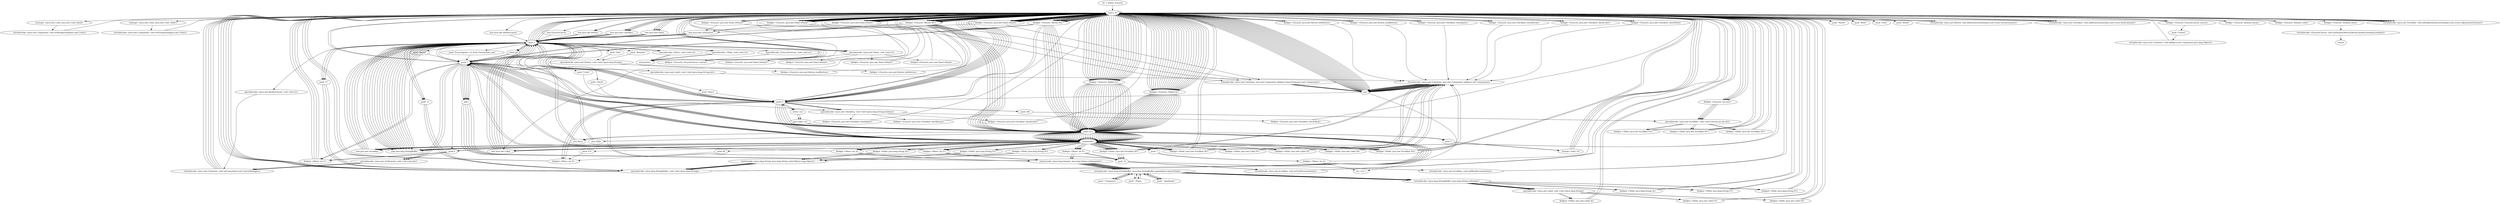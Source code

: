 digraph "" {
    "r0 := @this: Encyclo"
    "load.r r0"
    "r0 := @this: Encyclo"->"load.r r0";
    "staticget <java.awt.Color: java.awt.Color black>"
    "load.r r0"->"staticget <java.awt.Color: java.awt.Color black>";
    "virtualinvoke <java.awt.Component: void setBackground(java.awt.Color)>"
    "staticget <java.awt.Color: java.awt.Color black>"->"virtualinvoke <java.awt.Component: void setBackground(java.awt.Color)>";
    "virtualinvoke <java.awt.Component: void setBackground(java.awt.Color)>"->"load.r r0";
    "staticget <java.awt.Color: java.awt.Color white>"
    "load.r r0"->"staticget <java.awt.Color: java.awt.Color white>";
    "virtualinvoke <java.awt.Component: void setForeground(java.awt.Color)>"
    "staticget <java.awt.Color: java.awt.Color white>"->"virtualinvoke <java.awt.Component: void setForeground(java.awt.Color)>";
    "virtualinvoke <java.awt.Component: void setForeground(java.awt.Color)>"->"load.r r0";
    "new java.awt.BorderLayout"
    "load.r r0"->"new java.awt.BorderLayout";
    "dup1.r"
    "new java.awt.BorderLayout"->"dup1.r";
    "specialinvoke <java.awt.BorderLayout: void <init>()>"
    "dup1.r"->"specialinvoke <java.awt.BorderLayout: void <init>()>";
    "virtualinvoke <java.awt.Container: void setLayout(java.awt.LayoutManager)>"
    "specialinvoke <java.awt.BorderLayout: void <init>()>"->"virtualinvoke <java.awt.Container: void setLayout(java.awt.LayoutManager)>";
    "virtualinvoke <java.awt.Container: void setLayout(java.awt.LayoutManager)>"->"load.r r0";
    "new EncycloCanvas"
    "load.r r0"->"new EncycloCanvas";
    "new EncycloCanvas"->"dup1.r";
    "specialinvoke <EncycloCanvas: void <init>()>"
    "dup1.r"->"specialinvoke <EncycloCanvas: void <init>()>";
    "fieldput <Encyclo: EncycloCanvas canvas>"
    "specialinvoke <EncycloCanvas: void <init>()>"->"fieldput <Encyclo: EncycloCanvas canvas>";
    "fieldput <Encyclo: EncycloCanvas canvas>"->"load.r r0";
    "new java.awt.Panel"
    "load.r r0"->"new java.awt.Panel";
    "new java.awt.Panel"->"dup1.r";
    "specialinvoke <java.awt.Panel: void <init>()>"
    "dup1.r"->"specialinvoke <java.awt.Panel: void <init>()>";
    "fieldput <Encyclo: java.awt.Panel wPanel>"
    "specialinvoke <java.awt.Panel: void <init>()>"->"fieldput <Encyclo: java.awt.Panel wPanel>";
    "fieldput <Encyclo: java.awt.Panel wPanel>"->"load.r r0";
    "fieldget <Encyclo: java.awt.Panel wPanel>"
    "load.r r0"->"fieldget <Encyclo: java.awt.Panel wPanel>";
    "new java.awt.GridLayout"
    "fieldget <Encyclo: java.awt.Panel wPanel>"->"new java.awt.GridLayout";
    "new java.awt.GridLayout"->"dup1.r";
    "push 1"
    "dup1.r"->"push 1";
    "push 1"->"push 1";
    "specialinvoke <java.awt.GridLayout: void <init>(int,int)>"
    "push 1"->"specialinvoke <java.awt.GridLayout: void <init>(int,int)>";
    "specialinvoke <java.awt.GridLayout: void <init>(int,int)>"->"virtualinvoke <java.awt.Container: void setLayout(java.awt.LayoutManager)>";
    "virtualinvoke <java.awt.Container: void setLayout(java.awt.LayoutManager)>"->"load.r r0";
    "push \"North\""
    "load.r r0"->"push \"North\"";
    "push \"North\""->"load.r r0";
    "load.r r0"->"fieldget <Encyclo: java.awt.Panel wPanel>";
    "virtualinvoke <java.awt.Container: java.awt.Component add(java.lang.String,java.awt.Component)>"
    "fieldget <Encyclo: java.awt.Panel wPanel>"->"virtualinvoke <java.awt.Container: java.awt.Component add(java.lang.String,java.awt.Component)>";
    "pop"
    "virtualinvoke <java.awt.Container: java.awt.Component add(java.lang.String,java.awt.Component)>"->"pop";
    "pop"->"load.r r0";
    "load.r r0"->"fieldget <Encyclo: java.awt.Panel wPanel>";
    "new java.awt.Label"
    "fieldget <Encyclo: java.awt.Panel wPanel>"->"new java.awt.Label";
    "new java.awt.Label"->"dup1.r";
    "push \"Encyclogram 1.0, from EncycloZine.com\""
    "dup1.r"->"push \"Encyclogram 1.0, from EncycloZine.com\"";
    "push \"Encyclogram 1.0, from EncycloZine.com\""->"push 1";
    "specialinvoke <java.awt.Label: void <init>(java.lang.String,int)>"
    "push 1"->"specialinvoke <java.awt.Label: void <init>(java.lang.String,int)>";
    "virtualinvoke <java.awt.Container: java.awt.Component add(java.awt.Component)>"
    "specialinvoke <java.awt.Label: void <init>(java.lang.String,int)>"->"virtualinvoke <java.awt.Container: java.awt.Component add(java.awt.Component)>";
    "virtualinvoke <java.awt.Container: java.awt.Component add(java.awt.Component)>"->"pop";
    "pop"->"load.r r0";
    "load.r r0"->"new java.awt.Panel";
    "new java.awt.Panel"->"dup1.r";
    "dup1.r"->"specialinvoke <java.awt.Panel: void <init>()>";
    "fieldput <Encyclo: java.awt.Panel xPanel>"
    "specialinvoke <java.awt.Panel: void <init>()>"->"fieldput <Encyclo: java.awt.Panel xPanel>";
    "fieldput <Encyclo: java.awt.Panel xPanel>"->"load.r r0";
    "fieldget <Encyclo: java.awt.Panel xPanel>"
    "load.r r0"->"fieldget <Encyclo: java.awt.Panel xPanel>";
    "fieldget <Encyclo: java.awt.Panel xPanel>"->"new java.awt.GridLayout";
    "new java.awt.GridLayout"->"dup1.r";
    "push 12"
    "dup1.r"->"push 12";
    "push 12"->"push 1";
    "push 1"->"specialinvoke <java.awt.GridLayout: void <init>(int,int)>";
    "specialinvoke <java.awt.GridLayout: void <init>(int,int)>"->"virtualinvoke <java.awt.Container: void setLayout(java.awt.LayoutManager)>";
    "virtualinvoke <java.awt.Container: void setLayout(java.awt.LayoutManager)>"->"load.r r0";
    "push \"West\""
    "load.r r0"->"push \"West\"";
    "push \"West\""->"load.r r0";
    "load.r r0"->"fieldget <Encyclo: java.awt.Panel xPanel>";
    "fieldget <Encyclo: java.awt.Panel xPanel>"->"virtualinvoke <java.awt.Container: java.awt.Component add(java.lang.String,java.awt.Component)>";
    "virtualinvoke <java.awt.Container: java.awt.Component add(java.lang.String,java.awt.Component)>"->"pop";
    "pop"->"load.r r0";
    "load.r r0"->"new java.awt.Panel";
    "new java.awt.Panel"->"dup1.r";
    "dup1.r"->"specialinvoke <java.awt.Panel: void <init>()>";
    "fieldput <Encyclo: java.awt.Panel yPanel>"
    "specialinvoke <java.awt.Panel: void <init>()>"->"fieldput <Encyclo: java.awt.Panel yPanel>";
    "fieldput <Encyclo: java.awt.Panel yPanel>"->"load.r r0";
    "fieldget <Encyclo: java.awt.Panel yPanel>"
    "load.r r0"->"fieldget <Encyclo: java.awt.Panel yPanel>";
    "fieldget <Encyclo: java.awt.Panel yPanel>"->"new java.awt.GridLayout";
    "new java.awt.GridLayout"->"dup1.r";
    "dup1.r"->"push 12";
    "push 12"->"push 1";
    "push 1"->"specialinvoke <java.awt.GridLayout: void <init>(int,int)>";
    "specialinvoke <java.awt.GridLayout: void <init>(int,int)>"->"virtualinvoke <java.awt.Container: void setLayout(java.awt.LayoutManager)>";
    "virtualinvoke <java.awt.Container: void setLayout(java.awt.LayoutManager)>"->"load.r r0";
    "push \"East\""
    "load.r r0"->"push \"East\"";
    "push \"East\""->"load.r r0";
    "load.r r0"->"fieldget <Encyclo: java.awt.Panel yPanel>";
    "fieldget <Encyclo: java.awt.Panel yPanel>"->"virtualinvoke <java.awt.Container: java.awt.Component add(java.lang.String,java.awt.Component)>";
    "virtualinvoke <java.awt.Container: java.awt.Component add(java.lang.String,java.awt.Component)>"->"pop";
    "pop"->"load.r r0";
    "load.r r0"->"new java.awt.Panel";
    "new java.awt.Panel"->"dup1.r";
    "dup1.r"->"specialinvoke <java.awt.Panel: void <init>()>";
    "fieldput <Encyclo: java.awt.Panel zPanel>"
    "specialinvoke <java.awt.Panel: void <init>()>"->"fieldput <Encyclo: java.awt.Panel zPanel>";
    "fieldput <Encyclo: java.awt.Panel zPanel>"->"load.r r0";
    "fieldget <Encyclo: java.awt.Panel zPanel>"
    "load.r r0"->"fieldget <Encyclo: java.awt.Panel zPanel>";
    "fieldget <Encyclo: java.awt.Panel zPanel>"->"new java.awt.GridLayout";
    "new java.awt.GridLayout"->"dup1.r";
    "dup1.r"->"push 1";
    "push 6"
    "push 1"->"push 6";
    "push 6"->"specialinvoke <java.awt.GridLayout: void <init>(int,int)>";
    "specialinvoke <java.awt.GridLayout: void <init>(int,int)>"->"virtualinvoke <java.awt.Container: void setLayout(java.awt.LayoutManager)>";
    "virtualinvoke <java.awt.Container: void setLayout(java.awt.LayoutManager)>"->"load.r r0";
    "push \"South\""
    "load.r r0"->"push \"South\"";
    "push \"South\""->"load.r r0";
    "load.r r0"->"fieldget <Encyclo: java.awt.Panel zPanel>";
    "fieldget <Encyclo: java.awt.Panel zPanel>"->"virtualinvoke <java.awt.Container: java.awt.Component add(java.lang.String,java.awt.Component)>";
    "virtualinvoke <java.awt.Container: java.awt.Component add(java.lang.String,java.awt.Component)>"->"pop";
    "push 0"
    "pop"->"push 0";
    "store.i i22"
    "push 0"->"store.i i22";
    "goto load.i i22"
    "store.i i22"->"goto load.i i22";
    "load.i i22"
    "goto load.i i22"->"load.i i22";
    "push 2"
    "load.i i22"->"push 2";
    "ifcmplt.i load.r r0"
    "push 2"->"ifcmplt.i load.r r0";
    "ifcmplt.i load.r r0"->"load.r r0";
    "fieldget <Encyclo: Wave[] Wx>"
    "load.r r0"->"fieldget <Encyclo: Wave[] Wx>";
    "fieldget <Encyclo: Wave[] Wx>"->"push 0";
    "arrayread.r"
    "push 0"->"arrayread.r";
    "arrayread.r"->"push 1";
    "fieldput <Wave: int F>"
    "push 1"->"fieldput <Wave: int F>";
    "fieldput <Wave: int F>"->"load.r r0";
    "load.r r0"->"fieldget <Encyclo: Wave[] Wx>";
    "fieldget <Encyclo: Wave[] Wx>"->"push 0";
    "push 0"->"arrayread.r";
    "push 90"
    "arrayread.r"->"push 90";
    "fieldput <Wave: int P>"
    "push 90"->"fieldput <Wave: int P>";
    "fieldput <Wave: int P>"->"load.r r0";
    "load.r r0"->"fieldget <Encyclo: Wave[] Wx>";
    "fieldget <Encyclo: Wave[] Wx>"->"push 1";
    "push 1"->"arrayread.r";
    "arrayread.r"->"push 6";
    "push 6"->"fieldput <Wave: int F>";
    "fieldput <Wave: int F>"->"load.r r0";
    "load.r r0"->"fieldget <Encyclo: Wave[] Wx>";
    "fieldget <Encyclo: Wave[] Wx>"->"push 1";
    "push 1"->"arrayread.r";
    "push 270"
    "arrayread.r"->"push 270";
    "push 270"->"fieldput <Wave: int P>";
    "fieldput <Wave: int P>"->"load.r r0";
    "fieldget <Encyclo: Wave[] Wy>"
    "load.r r0"->"fieldget <Encyclo: Wave[] Wy>";
    "fieldget <Encyclo: Wave[] Wy>"->"push 0";
    "push 0"->"arrayread.r";
    "arrayread.r"->"push 1";
    "push 1"->"fieldput <Wave: int F>";
    "fieldput <Wave: int F>"->"load.r r0";
    "load.r r0"->"fieldget <Encyclo: Wave[] Wy>";
    "fieldget <Encyclo: Wave[] Wy>"->"push 0";
    "push 0"->"arrayread.r";
    "arrayread.r"->"push 0";
    "push 0"->"fieldput <Wave: int P>";
    "fieldput <Wave: int P>"->"load.r r0";
    "load.r r0"->"fieldget <Encyclo: Wave[] Wy>";
    "fieldget <Encyclo: Wave[] Wy>"->"push 1";
    "push 1"->"arrayread.r";
    "arrayread.r"->"push 6";
    "push 6"->"fieldput <Wave: int F>";
    "fieldput <Wave: int F>"->"load.r r0";
    "load.r r0"->"fieldget <Encyclo: Wave[] Wy>";
    "fieldget <Encyclo: Wave[] Wy>"->"push 1";
    "push 1"->"arrayread.r";
    "arrayread.r"->"push 0";
    "push 0"->"fieldput <Wave: int P>";
    "fieldput <Wave: int P>"->"push 0";
    "push 0"->"store.i i22";
    "store.i i22"->"goto load.i i22";
    "goto load.i i22"->"load.i i22";
    "load.i i22"->"push 2";
    "push 2"->"ifcmplt.i load.r r0";
    "ifcmplt.i load.r r0"->"load.r r0";
    "new java.awt.Button"
    "load.r r0"->"new java.awt.Button";
    "new java.awt.Button"->"dup1.r";
    "push \"Random\""
    "dup1.r"->"push \"Random\"";
    "specialinvoke <java.awt.Button: void <init>(java.lang.String)>"
    "push \"Random\""->"specialinvoke <java.awt.Button: void <init>(java.lang.String)>";
    "fieldput <Encyclo: java.awt.Button randButton>"
    "specialinvoke <java.awt.Button: void <init>(java.lang.String)>"->"fieldput <Encyclo: java.awt.Button randButton>";
    "fieldput <Encyclo: java.awt.Button randButton>"->"load.r r0";
    "fieldget <Encyclo: java.awt.Button randButton>"
    "load.r r0"->"fieldget <Encyclo: java.awt.Button randButton>";
    "fieldget <Encyclo: java.awt.Button randButton>"->"load.r r0";
    "virtualinvoke <java.awt.Button: void addActionListener(java.awt.event.ActionListener)>"
    "load.r r0"->"virtualinvoke <java.awt.Button: void addActionListener(java.awt.event.ActionListener)>";
    "virtualinvoke <java.awt.Button: void addActionListener(java.awt.event.ActionListener)>"->"load.r r0";
    "load.r r0"->"fieldget <Encyclo: java.awt.Panel zPanel>";
    "fieldget <Encyclo: java.awt.Panel zPanel>"->"load.r r0";
    "load.r r0"->"fieldget <Encyclo: java.awt.Button randButton>";
    "fieldget <Encyclo: java.awt.Button randButton>"->"virtualinvoke <java.awt.Container: java.awt.Component add(java.awt.Component)>";
    "virtualinvoke <java.awt.Container: java.awt.Component add(java.awt.Component)>"->"pop";
    "pop"->"load.r r0";
    "new java.awt.Checkbox"
    "load.r r0"->"new java.awt.Checkbox";
    "new java.awt.Checkbox"->"dup1.r";
    "push \"Spiro\""
    "dup1.r"->"push \"Spiro\"";
    "push \"Spiro\""->"push 0";
    "specialinvoke <java.awt.Checkbox: void <init>(java.lang.String,boolean)>"
    "push 0"->"specialinvoke <java.awt.Checkbox: void <init>(java.lang.String,boolean)>";
    "fieldput <Encyclo: java.awt.Checkbox checkSpiro>"
    "specialinvoke <java.awt.Checkbox: void <init>(java.lang.String,boolean)>"->"fieldput <Encyclo: java.awt.Checkbox checkSpiro>";
    "fieldput <Encyclo: java.awt.Checkbox checkSpiro>"->"load.r r0";
    "fieldget <Encyclo: java.awt.Checkbox checkSpiro>"
    "load.r r0"->"fieldget <Encyclo: java.awt.Checkbox checkSpiro>";
    "fieldget <Encyclo: java.awt.Checkbox checkSpiro>"->"load.r r0";
    "virtualinvoke <java.awt.Checkbox: void addItemListener(java.awt.event.ItemListener)>"
    "load.r r0"->"virtualinvoke <java.awt.Checkbox: void addItemListener(java.awt.event.ItemListener)>";
    "virtualinvoke <java.awt.Checkbox: void addItemListener(java.awt.event.ItemListener)>"->"load.r r0";
    "load.r r0"->"fieldget <Encyclo: java.awt.Panel zPanel>";
    "fieldget <Encyclo: java.awt.Panel zPanel>"->"load.r r0";
    "load.r r0"->"fieldget <Encyclo: java.awt.Checkbox checkSpiro>";
    "fieldget <Encyclo: java.awt.Checkbox checkSpiro>"->"virtualinvoke <java.awt.Container: java.awt.Component add(java.awt.Component)>";
    "virtualinvoke <java.awt.Container: java.awt.Component add(java.awt.Component)>"->"pop";
    "pop"->"load.r r0";
    "load.r r0"->"new java.awt.Checkbox";
    "new java.awt.Checkbox"->"dup1.r";
    "push \"Decay\""
    "dup1.r"->"push \"Decay\"";
    "push \"Decay\""->"push 1";
    "push 1"->"specialinvoke <java.awt.Checkbox: void <init>(java.lang.String,boolean)>";
    "fieldput <Encyclo: java.awt.Checkbox checkDecay>"
    "specialinvoke <java.awt.Checkbox: void <init>(java.lang.String,boolean)>"->"fieldput <Encyclo: java.awt.Checkbox checkDecay>";
    "fieldput <Encyclo: java.awt.Checkbox checkDecay>"->"load.r r0";
    "fieldget <Encyclo: java.awt.Checkbox checkDecay>"
    "load.r r0"->"fieldget <Encyclo: java.awt.Checkbox checkDecay>";
    "fieldget <Encyclo: java.awt.Checkbox checkDecay>"->"load.r r0";
    "load.r r0"->"virtualinvoke <java.awt.Checkbox: void addItemListener(java.awt.event.ItemListener)>";
    "virtualinvoke <java.awt.Checkbox: void addItemListener(java.awt.event.ItemListener)>"->"load.r r0";
    "load.r r0"->"fieldget <Encyclo: java.awt.Panel zPanel>";
    "fieldget <Encyclo: java.awt.Panel zPanel>"->"load.r r0";
    "load.r r0"->"fieldget <Encyclo: java.awt.Checkbox checkDecay>";
    "fieldget <Encyclo: java.awt.Checkbox checkDecay>"->"virtualinvoke <java.awt.Container: java.awt.Component add(java.awt.Component)>";
    "virtualinvoke <java.awt.Container: java.awt.Component add(java.awt.Component)>"->"pop";
    "pop"->"load.r r0";
    "load.r r0"->"new java.awt.Checkbox";
    "new java.awt.Checkbox"->"dup1.r";
    "push \"Color\""
    "dup1.r"->"push \"Color\"";
    "push \"Color\""->"push 0";
    "push 0"->"specialinvoke <java.awt.Checkbox: void <init>(java.lang.String,boolean)>";
    "fieldput <Encyclo: java.awt.Checkbox checkColor>"
    "specialinvoke <java.awt.Checkbox: void <init>(java.lang.String,boolean)>"->"fieldput <Encyclo: java.awt.Checkbox checkColor>";
    "fieldput <Encyclo: java.awt.Checkbox checkColor>"->"load.r r0";
    "fieldget <Encyclo: java.awt.Checkbox checkColor>"
    "load.r r0"->"fieldget <Encyclo: java.awt.Checkbox checkColor>";
    "fieldget <Encyclo: java.awt.Checkbox checkColor>"->"load.r r0";
    "load.r r0"->"virtualinvoke <java.awt.Checkbox: void addItemListener(java.awt.event.ItemListener)>";
    "virtualinvoke <java.awt.Checkbox: void addItemListener(java.awt.event.ItemListener)>"->"load.r r0";
    "load.r r0"->"fieldget <Encyclo: java.awt.Panel zPanel>";
    "fieldget <Encyclo: java.awt.Panel zPanel>"->"load.r r0";
    "load.r r0"->"fieldget <Encyclo: java.awt.Checkbox checkColor>";
    "fieldget <Encyclo: java.awt.Checkbox checkColor>"->"virtualinvoke <java.awt.Container: java.awt.Component add(java.awt.Component)>";
    "virtualinvoke <java.awt.Container: java.awt.Component add(java.awt.Component)>"->"pop";
    "pop"->"load.r r0";
    "load.r r0"->"new java.awt.Checkbox";
    "new java.awt.Checkbox"->"dup1.r";
    "push \"Thick\""
    "dup1.r"->"push \"Thick\"";
    "push \"Thick\""->"push 0";
    "push 0"->"specialinvoke <java.awt.Checkbox: void <init>(java.lang.String,boolean)>";
    "fieldput <Encyclo: java.awt.Checkbox checkThick>"
    "specialinvoke <java.awt.Checkbox: void <init>(java.lang.String,boolean)>"->"fieldput <Encyclo: java.awt.Checkbox checkThick>";
    "fieldput <Encyclo: java.awt.Checkbox checkThick>"->"load.r r0";
    "fieldget <Encyclo: java.awt.Checkbox checkThick>"
    "load.r r0"->"fieldget <Encyclo: java.awt.Checkbox checkThick>";
    "fieldget <Encyclo: java.awt.Checkbox checkThick>"->"load.r r0";
    "load.r r0"->"virtualinvoke <java.awt.Checkbox: void addItemListener(java.awt.event.ItemListener)>";
    "virtualinvoke <java.awt.Checkbox: void addItemListener(java.awt.event.ItemListener)>"->"load.r r0";
    "load.r r0"->"fieldget <Encyclo: java.awt.Panel zPanel>";
    "fieldget <Encyclo: java.awt.Panel zPanel>"->"load.r r0";
    "load.r r0"->"fieldget <Encyclo: java.awt.Checkbox checkThick>";
    "fieldget <Encyclo: java.awt.Checkbox checkThick>"->"virtualinvoke <java.awt.Container: java.awt.Component add(java.awt.Component)>";
    "virtualinvoke <java.awt.Container: java.awt.Component add(java.awt.Component)>"->"pop";
    "pop"->"load.r r0";
    "load.r r0"->"new java.awt.Button";
    "new java.awt.Button"->"dup1.r";
    "push \"Info\""
    "dup1.r"->"push \"Info\"";
    "push \"Info\""->"specialinvoke <java.awt.Button: void <init>(java.lang.String)>";
    "fieldput <Encyclo: java.awt.Button infoButton>"
    "specialinvoke <java.awt.Button: void <init>(java.lang.String)>"->"fieldput <Encyclo: java.awt.Button infoButton>";
    "fieldput <Encyclo: java.awt.Button infoButton>"->"load.r r0";
    "fieldget <Encyclo: java.awt.Button infoButton>"
    "load.r r0"->"fieldget <Encyclo: java.awt.Button infoButton>";
    "fieldget <Encyclo: java.awt.Button infoButton>"->"load.r r0";
    "load.r r0"->"virtualinvoke <java.awt.Button: void addActionListener(java.awt.event.ActionListener)>";
    "virtualinvoke <java.awt.Button: void addActionListener(java.awt.event.ActionListener)>"->"load.r r0";
    "load.r r0"->"fieldget <Encyclo: java.awt.Panel zPanel>";
    "fieldget <Encyclo: java.awt.Panel zPanel>"->"load.r r0";
    "load.r r0"->"fieldget <Encyclo: java.awt.Button infoButton>";
    "fieldget <Encyclo: java.awt.Button infoButton>"->"virtualinvoke <java.awt.Container: java.awt.Component add(java.awt.Component)>";
    "virtualinvoke <java.awt.Container: java.awt.Component add(java.awt.Component)>"->"pop";
    "pop"->"load.r r0";
    "load.r r0"->"load.r r0";
    "fieldget <Encyclo: EncycloCanvas canvas>"
    "load.r r0"->"fieldget <Encyclo: EncycloCanvas canvas>";
    "push \"Center\""
    "fieldget <Encyclo: EncycloCanvas canvas>"->"push \"Center\"";
    "virtualinvoke <java.awt.Container: void add(java.awt.Component,java.lang.Object)>"
    "push \"Center\""->"virtualinvoke <java.awt.Container: void add(java.awt.Component,java.lang.Object)>";
    "virtualinvoke <java.awt.Container: void add(java.awt.Component,java.lang.Object)>"->"load.r r0";
    "load.r r0"->"fieldget <Encyclo: EncycloCanvas canvas>";
    "fieldget <Encyclo: EncycloCanvas canvas>"->"load.r r0";
    "load.r r0"->"fieldget <Encyclo: Wave[] Wx>";
    "fieldget <Encyclo: Wave[] Wx>"->"load.r r0";
    "load.r r0"->"fieldget <Encyclo: Wave[] Wy>";
    "fieldget <Encyclo: Wave[] Wy>"->"load.r r0";
    "fieldget <Encyclo: boolean decay>"
    "load.r r0"->"fieldget <Encyclo: boolean decay>";
    "fieldget <Encyclo: boolean decay>"->"load.r r0";
    "fieldget <Encyclo: boolean color>"
    "load.r r0"->"fieldget <Encyclo: boolean color>";
    "fieldget <Encyclo: boolean color>"->"load.r r0";
    "fieldget <Encyclo: boolean thick>"
    "load.r r0"->"fieldget <Encyclo: boolean thick>";
    "virtualinvoke <EncycloCanvas: void setParams(Wave[],Wave[],boolean,boolean,boolean)>"
    "fieldget <Encyclo: boolean thick>"->"virtualinvoke <EncycloCanvas: void setParams(Wave[],Wave[],boolean,boolean,boolean)>";
    "return"
    "virtualinvoke <EncycloCanvas: void setParams(Wave[],Wave[],boolean,boolean,boolean)>"->"return";
    "ifcmplt.i load.r r0"->"load.r r0";
    "fieldget <Encyclo: Slide[] Sx>"
    "load.r r0"->"fieldget <Encyclo: Slide[] Sx>";
    "fieldget <Encyclo: Slide[] Sx>"->"load.i i22";
    "load.i i22"->"arrayread.r";
    "new java.lang.StringBuffer"
    "arrayread.r"->"new java.lang.StringBuffer";
    "new java.lang.StringBuffer"->"dup1.r";
    "push \"x\""
    "dup1.r"->"push \"x\"";
    "specialinvoke <java.lang.StringBuffer: void <init>(java.lang.String)>"
    "push \"x\""->"specialinvoke <java.lang.StringBuffer: void <init>(java.lang.String)>";
    "specialinvoke <java.lang.StringBuffer: void <init>(java.lang.String)>"->"load.i i22";
    "load.i i22"->"push 1";
    "add.i"
    "push 1"->"add.i";
    "staticinvoke <java.lang.Integer: java.lang.String toString(int)>"
    "add.i"->"staticinvoke <java.lang.Integer: java.lang.String toString(int)>";
    "virtualinvoke <java.lang.StringBuffer: java.lang.StringBuffer append(java.lang.String)>"
    "staticinvoke <java.lang.Integer: java.lang.String toString(int)>"->"virtualinvoke <java.lang.StringBuffer: java.lang.StringBuffer append(java.lang.String)>";
    "push \" Amplitude: \""
    "virtualinvoke <java.lang.StringBuffer: java.lang.StringBuffer append(java.lang.String)>"->"push \" Amplitude: \"";
    "push \" Amplitude: \""->"virtualinvoke <java.lang.StringBuffer: java.lang.StringBuffer append(java.lang.String)>";
    "virtualinvoke <java.lang.StringBuffer: java.lang.String toString()>"
    "virtualinvoke <java.lang.StringBuffer: java.lang.StringBuffer append(java.lang.String)>"->"virtualinvoke <java.lang.StringBuffer: java.lang.String toString()>";
    "fieldput <Slide: java.lang.String At>"
    "virtualinvoke <java.lang.StringBuffer: java.lang.String toString()>"->"fieldput <Slide: java.lang.String At>";
    "fieldput <Slide: java.lang.String At>"->"load.r r0";
    "load.r r0"->"fieldget <Encyclo: Slide[] Sx>";
    "fieldget <Encyclo: Slide[] Sx>"->"load.i i22";
    "load.i i22"->"arrayread.r";
    "arrayread.r"->"new java.lang.StringBuffer";
    "new java.lang.StringBuffer"->"dup1.r";
    "dup1.r"->"push \"x\"";
    "push \"x\""->"specialinvoke <java.lang.StringBuffer: void <init>(java.lang.String)>";
    "specialinvoke <java.lang.StringBuffer: void <init>(java.lang.String)>"->"load.i i22";
    "load.i i22"->"push 1";
    "push 1"->"add.i";
    "add.i"->"staticinvoke <java.lang.Integer: java.lang.String toString(int)>";
    "staticinvoke <java.lang.Integer: java.lang.String toString(int)>"->"virtualinvoke <java.lang.StringBuffer: java.lang.StringBuffer append(java.lang.String)>";
    "push \" Frequency: \""
    "virtualinvoke <java.lang.StringBuffer: java.lang.StringBuffer append(java.lang.String)>"->"push \" Frequency: \"";
    "push \" Frequency: \""->"virtualinvoke <java.lang.StringBuffer: java.lang.StringBuffer append(java.lang.String)>";
    "virtualinvoke <java.lang.StringBuffer: java.lang.StringBuffer append(java.lang.String)>"->"virtualinvoke <java.lang.StringBuffer: java.lang.String toString()>";
    "fieldput <Slide: java.lang.String Ft>"
    "virtualinvoke <java.lang.StringBuffer: java.lang.String toString()>"->"fieldput <Slide: java.lang.String Ft>";
    "fieldput <Slide: java.lang.String Ft>"->"load.r r0";
    "load.r r0"->"fieldget <Encyclo: Slide[] Sx>";
    "fieldget <Encyclo: Slide[] Sx>"->"load.i i22";
    "load.i i22"->"arrayread.r";
    "arrayread.r"->"new java.lang.StringBuffer";
    "new java.lang.StringBuffer"->"dup1.r";
    "dup1.r"->"push \"x\"";
    "push \"x\""->"specialinvoke <java.lang.StringBuffer: void <init>(java.lang.String)>";
    "specialinvoke <java.lang.StringBuffer: void <init>(java.lang.String)>"->"load.i i22";
    "load.i i22"->"push 1";
    "push 1"->"add.i";
    "add.i"->"staticinvoke <java.lang.Integer: java.lang.String toString(int)>";
    "staticinvoke <java.lang.Integer: java.lang.String toString(int)>"->"virtualinvoke <java.lang.StringBuffer: java.lang.StringBuffer append(java.lang.String)>";
    "push \" Phase    : \""
    "virtualinvoke <java.lang.StringBuffer: java.lang.StringBuffer append(java.lang.String)>"->"push \" Phase    : \"";
    "push \" Phase    : \""->"virtualinvoke <java.lang.StringBuffer: java.lang.StringBuffer append(java.lang.String)>";
    "virtualinvoke <java.lang.StringBuffer: java.lang.StringBuffer append(java.lang.String)>"->"virtualinvoke <java.lang.StringBuffer: java.lang.String toString()>";
    "fieldput <Slide: java.lang.String Pt>"
    "virtualinvoke <java.lang.StringBuffer: java.lang.String toString()>"->"fieldput <Slide: java.lang.String Pt>";
    "fieldput <Slide: java.lang.String Pt>"->"load.r r0";
    "fieldget <Encyclo: Slide[] Sy>"
    "load.r r0"->"fieldget <Encyclo: Slide[] Sy>";
    "fieldget <Encyclo: Slide[] Sy>"->"load.i i22";
    "load.i i22"->"arrayread.r";
    "arrayread.r"->"new java.lang.StringBuffer";
    "new java.lang.StringBuffer"->"dup1.r";
    "push \"y\""
    "dup1.r"->"push \"y\"";
    "push \"y\""->"specialinvoke <java.lang.StringBuffer: void <init>(java.lang.String)>";
    "specialinvoke <java.lang.StringBuffer: void <init>(java.lang.String)>"->"load.i i22";
    "load.i i22"->"push 1";
    "push 1"->"add.i";
    "add.i"->"staticinvoke <java.lang.Integer: java.lang.String toString(int)>";
    "staticinvoke <java.lang.Integer: java.lang.String toString(int)>"->"virtualinvoke <java.lang.StringBuffer: java.lang.StringBuffer append(java.lang.String)>";
    "virtualinvoke <java.lang.StringBuffer: java.lang.StringBuffer append(java.lang.String)>"->"push \" Amplitude: \"";
    "push \" Amplitude: \""->"virtualinvoke <java.lang.StringBuffer: java.lang.StringBuffer append(java.lang.String)>";
    "virtualinvoke <java.lang.StringBuffer: java.lang.StringBuffer append(java.lang.String)>"->"virtualinvoke <java.lang.StringBuffer: java.lang.String toString()>";
    "virtualinvoke <java.lang.StringBuffer: java.lang.String toString()>"->"fieldput <Slide: java.lang.String At>";
    "fieldput <Slide: java.lang.String At>"->"load.r r0";
    "load.r r0"->"fieldget <Encyclo: Slide[] Sy>";
    "fieldget <Encyclo: Slide[] Sy>"->"load.i i22";
    "load.i i22"->"arrayread.r";
    "arrayread.r"->"new java.lang.StringBuffer";
    "new java.lang.StringBuffer"->"dup1.r";
    "dup1.r"->"push \"y\"";
    "push \"y\""->"specialinvoke <java.lang.StringBuffer: void <init>(java.lang.String)>";
    "specialinvoke <java.lang.StringBuffer: void <init>(java.lang.String)>"->"load.i i22";
    "load.i i22"->"push 1";
    "push 1"->"add.i";
    "add.i"->"staticinvoke <java.lang.Integer: java.lang.String toString(int)>";
    "staticinvoke <java.lang.Integer: java.lang.String toString(int)>"->"virtualinvoke <java.lang.StringBuffer: java.lang.StringBuffer append(java.lang.String)>";
    "virtualinvoke <java.lang.StringBuffer: java.lang.StringBuffer append(java.lang.String)>"->"push \" Frequency: \"";
    "push \" Frequency: \""->"virtualinvoke <java.lang.StringBuffer: java.lang.StringBuffer append(java.lang.String)>";
    "virtualinvoke <java.lang.StringBuffer: java.lang.StringBuffer append(java.lang.String)>"->"virtualinvoke <java.lang.StringBuffer: java.lang.String toString()>";
    "virtualinvoke <java.lang.StringBuffer: java.lang.String toString()>"->"fieldput <Slide: java.lang.String Ft>";
    "fieldput <Slide: java.lang.String Ft>"->"load.r r0";
    "load.r r0"->"fieldget <Encyclo: Slide[] Sy>";
    "fieldget <Encyclo: Slide[] Sy>"->"load.i i22";
    "load.i i22"->"arrayread.r";
    "arrayread.r"->"new java.lang.StringBuffer";
    "new java.lang.StringBuffer"->"dup1.r";
    "dup1.r"->"push \"y\"";
    "push \"y\""->"specialinvoke <java.lang.StringBuffer: void <init>(java.lang.String)>";
    "specialinvoke <java.lang.StringBuffer: void <init>(java.lang.String)>"->"load.i i22";
    "load.i i22"->"push 1";
    "push 1"->"add.i";
    "add.i"->"staticinvoke <java.lang.Integer: java.lang.String toString(int)>";
    "staticinvoke <java.lang.Integer: java.lang.String toString(int)>"->"virtualinvoke <java.lang.StringBuffer: java.lang.StringBuffer append(java.lang.String)>";
    "virtualinvoke <java.lang.StringBuffer: java.lang.StringBuffer append(java.lang.String)>"->"push \" Phase    : \"";
    "push \" Phase    : \""->"virtualinvoke <java.lang.StringBuffer: java.lang.StringBuffer append(java.lang.String)>";
    "virtualinvoke <java.lang.StringBuffer: java.lang.StringBuffer append(java.lang.String)>"->"virtualinvoke <java.lang.StringBuffer: java.lang.String toString()>";
    "virtualinvoke <java.lang.StringBuffer: java.lang.String toString()>"->"fieldput <Slide: java.lang.String Pt>";
    "fieldput <Slide: java.lang.String Pt>"->"load.r r0";
    "load.r r0"->"fieldget <Encyclo: Slide[] Sx>";
    "fieldget <Encyclo: Slide[] Sx>"->"load.i i22";
    "load.i i22"->"arrayread.r";
    "arrayread.r"->"new java.awt.Label";
    "new java.awt.Label"->"dup1.r";
    "dup1.r"->"new java.lang.StringBuffer";
    "new java.lang.StringBuffer"->"dup1.r";
    "dup1.r"->"load.r r0";
    "load.r r0"->"fieldget <Encyclo: Slide[] Sx>";
    "fieldget <Encyclo: Slide[] Sx>"->"load.i i22";
    "load.i i22"->"arrayread.r";
    "fieldget <Slide: java.lang.String At>"
    "arrayread.r"->"fieldget <Slide: java.lang.String At>";
    "staticinvoke <java.lang.String: java.lang.String valueOf(java.lang.Object)>"
    "fieldget <Slide: java.lang.String At>"->"staticinvoke <java.lang.String: java.lang.String valueOf(java.lang.Object)>";
    "staticinvoke <java.lang.String: java.lang.String valueOf(java.lang.Object)>"->"specialinvoke <java.lang.StringBuffer: void <init>(java.lang.String)>";
    "specialinvoke <java.lang.StringBuffer: void <init>(java.lang.String)>"->"load.r r0";
    "load.r r0"->"fieldget <Encyclo: Wave[] Wx>";
    "fieldget <Encyclo: Wave[] Wx>"->"load.i i22";
    "load.i i22"->"arrayread.r";
    "fieldget <Wave: int A>"
    "arrayread.r"->"fieldget <Wave: int A>";
    "fieldget <Wave: int A>"->"staticinvoke <java.lang.Integer: java.lang.String toString(int)>";
    "staticinvoke <java.lang.Integer: java.lang.String toString(int)>"->"virtualinvoke <java.lang.StringBuffer: java.lang.StringBuffer append(java.lang.String)>";
    "virtualinvoke <java.lang.StringBuffer: java.lang.StringBuffer append(java.lang.String)>"->"virtualinvoke <java.lang.StringBuffer: java.lang.String toString()>";
    "specialinvoke <java.awt.Label: void <init>(java.lang.String)>"
    "virtualinvoke <java.lang.StringBuffer: java.lang.String toString()>"->"specialinvoke <java.awt.Label: void <init>(java.lang.String)>";
    "fieldput <Slide: java.awt.Label Al>"
    "specialinvoke <java.awt.Label: void <init>(java.lang.String)>"->"fieldput <Slide: java.awt.Label Al>";
    "fieldput <Slide: java.awt.Label Al>"->"load.r r0";
    "load.r r0"->"fieldget <Encyclo: java.awt.Panel xPanel>";
    "fieldget <Encyclo: java.awt.Panel xPanel>"->"load.r r0";
    "load.r r0"->"fieldget <Encyclo: Slide[] Sx>";
    "fieldget <Encyclo: Slide[] Sx>"->"load.i i22";
    "load.i i22"->"arrayread.r";
    "fieldget <Slide: java.awt.Label Al>"
    "arrayread.r"->"fieldget <Slide: java.awt.Label Al>";
    "fieldget <Slide: java.awt.Label Al>"->"virtualinvoke <java.awt.Container: java.awt.Component add(java.awt.Component)>";
    "virtualinvoke <java.awt.Container: java.awt.Component add(java.awt.Component)>"->"pop";
    "pop"->"load.r r0";
    "load.r r0"->"fieldget <Encyclo: Slide[] Sx>";
    "fieldget <Encyclo: Slide[] Sx>"->"load.i i22";
    "load.i i22"->"arrayread.r";
    "new java.awt.Scrollbar"
    "arrayread.r"->"new java.awt.Scrollbar";
    "new java.awt.Scrollbar"->"dup1.r";
    "dup1.r"->"push 0";
    "push 0"->"load.r r0";
    "load.r r0"->"fieldget <Encyclo: Wave[] Wx>";
    "fieldget <Encyclo: Wave[] Wx>"->"load.i i22";
    "load.i i22"->"arrayread.r";
    "arrayread.r"->"fieldget <Wave: int A>";
    "fieldget <Wave: int A>"->"push 1";
    "push 1"->"push 0";
    "push 0"->"load.r r0";
    "fieldget <Encyclo: int max>"
    "load.r r0"->"fieldget <Encyclo: int max>";
    "specialinvoke <java.awt.Scrollbar: void <init>(int,int,int,int,int)>"
    "fieldget <Encyclo: int max>"->"specialinvoke <java.awt.Scrollbar: void <init>(int,int,int,int,int)>";
    "fieldput <Slide: java.awt.Scrollbar SA>"
    "specialinvoke <java.awt.Scrollbar: void <init>(int,int,int,int,int)>"->"fieldput <Slide: java.awt.Scrollbar SA>";
    "fieldput <Slide: java.awt.Scrollbar SA>"->"load.r r0";
    "load.r r0"->"fieldget <Encyclo: Slide[] Sx>";
    "fieldget <Encyclo: Slide[] Sx>"->"load.i i22";
    "load.i i22"->"arrayread.r";
    "fieldget <Slide: java.awt.Scrollbar SA>"
    "arrayread.r"->"fieldget <Slide: java.awt.Scrollbar SA>";
    "fieldget <Slide: java.awt.Scrollbar SA>"->"load.r r0";
    "virtualinvoke <java.awt.Scrollbar: void addAdjustmentListener(java.awt.event.AdjustmentListener)>"
    "load.r r0"->"virtualinvoke <java.awt.Scrollbar: void addAdjustmentListener(java.awt.event.AdjustmentListener)>";
    "virtualinvoke <java.awt.Scrollbar: void addAdjustmentListener(java.awt.event.AdjustmentListener)>"->"load.r r0";
    "load.r r0"->"fieldget <Encyclo: java.awt.Panel xPanel>";
    "fieldget <Encyclo: java.awt.Panel xPanel>"->"load.r r0";
    "load.r r0"->"fieldget <Encyclo: Slide[] Sx>";
    "fieldget <Encyclo: Slide[] Sx>"->"load.i i22";
    "load.i i22"->"arrayread.r";
    "arrayread.r"->"fieldget <Slide: java.awt.Scrollbar SA>";
    "fieldget <Slide: java.awt.Scrollbar SA>"->"virtualinvoke <java.awt.Container: java.awt.Component add(java.awt.Component)>";
    "virtualinvoke <java.awt.Container: java.awt.Component add(java.awt.Component)>"->"pop";
    "pop"->"load.r r0";
    "load.r r0"->"fieldget <Encyclo: Slide[] Sx>";
    "fieldget <Encyclo: Slide[] Sx>"->"load.i i22";
    "load.i i22"->"arrayread.r";
    "arrayread.r"->"new java.awt.Label";
    "new java.awt.Label"->"dup1.r";
    "dup1.r"->"new java.lang.StringBuffer";
    "new java.lang.StringBuffer"->"dup1.r";
    "dup1.r"->"load.r r0";
    "load.r r0"->"fieldget <Encyclo: Slide[] Sx>";
    "fieldget <Encyclo: Slide[] Sx>"->"load.i i22";
    "load.i i22"->"arrayread.r";
    "fieldget <Slide: java.lang.String Ft>"
    "arrayread.r"->"fieldget <Slide: java.lang.String Ft>";
    "fieldget <Slide: java.lang.String Ft>"->"staticinvoke <java.lang.String: java.lang.String valueOf(java.lang.Object)>";
    "staticinvoke <java.lang.String: java.lang.String valueOf(java.lang.Object)>"->"specialinvoke <java.lang.StringBuffer: void <init>(java.lang.String)>";
    "specialinvoke <java.lang.StringBuffer: void <init>(java.lang.String)>"->"load.r r0";
    "load.r r0"->"fieldget <Encyclo: Wave[] Wx>";
    "fieldget <Encyclo: Wave[] Wx>"->"load.i i22";
    "load.i i22"->"arrayread.r";
    "fieldget <Wave: int F>"
    "arrayread.r"->"fieldget <Wave: int F>";
    "fieldget <Wave: int F>"->"staticinvoke <java.lang.Integer: java.lang.String toString(int)>";
    "staticinvoke <java.lang.Integer: java.lang.String toString(int)>"->"virtualinvoke <java.lang.StringBuffer: java.lang.StringBuffer append(java.lang.String)>";
    "virtualinvoke <java.lang.StringBuffer: java.lang.StringBuffer append(java.lang.String)>"->"virtualinvoke <java.lang.StringBuffer: java.lang.String toString()>";
    "virtualinvoke <java.lang.StringBuffer: java.lang.String toString()>"->"specialinvoke <java.awt.Label: void <init>(java.lang.String)>";
    "fieldput <Slide: java.awt.Label Fl>"
    "specialinvoke <java.awt.Label: void <init>(java.lang.String)>"->"fieldput <Slide: java.awt.Label Fl>";
    "fieldput <Slide: java.awt.Label Fl>"->"load.r r0";
    "load.r r0"->"fieldget <Encyclo: java.awt.Panel xPanel>";
    "fieldget <Encyclo: java.awt.Panel xPanel>"->"load.r r0";
    "load.r r0"->"fieldget <Encyclo: Slide[] Sx>";
    "fieldget <Encyclo: Slide[] Sx>"->"load.i i22";
    "load.i i22"->"arrayread.r";
    "fieldget <Slide: java.awt.Label Fl>"
    "arrayread.r"->"fieldget <Slide: java.awt.Label Fl>";
    "fieldget <Slide: java.awt.Label Fl>"->"virtualinvoke <java.awt.Container: java.awt.Component add(java.awt.Component)>";
    "virtualinvoke <java.awt.Container: java.awt.Component add(java.awt.Component)>"->"pop";
    "pop"->"load.r r0";
    "load.r r0"->"fieldget <Encyclo: Slide[] Sx>";
    "fieldget <Encyclo: Slide[] Sx>"->"load.i i22";
    "load.i i22"->"arrayread.r";
    "arrayread.r"->"new java.awt.Scrollbar";
    "new java.awt.Scrollbar"->"dup1.r";
    "dup1.r"->"push 0";
    "push 0"->"load.r r0";
    "load.r r0"->"fieldget <Encyclo: Wave[] Wx>";
    "fieldget <Encyclo: Wave[] Wx>"->"load.i i22";
    "load.i i22"->"arrayread.r";
    "arrayread.r"->"fieldget <Wave: int F>";
    "fieldget <Wave: int F>"->"push 1";
    "push 1"->"push 1";
    "push 1"->"load.r r0";
    "load.r r0"->"fieldget <Encyclo: int max>";
    "fieldget <Encyclo: int max>"->"specialinvoke <java.awt.Scrollbar: void <init>(int,int,int,int,int)>";
    "fieldput <Slide: java.awt.Scrollbar SF>"
    "specialinvoke <java.awt.Scrollbar: void <init>(int,int,int,int,int)>"->"fieldput <Slide: java.awt.Scrollbar SF>";
    "fieldput <Slide: java.awt.Scrollbar SF>"->"load.r r0";
    "load.r r0"->"fieldget <Encyclo: Slide[] Sx>";
    "fieldget <Encyclo: Slide[] Sx>"->"load.i i22";
    "load.i i22"->"arrayread.r";
    "fieldget <Slide: java.awt.Scrollbar SF>"
    "arrayread.r"->"fieldget <Slide: java.awt.Scrollbar SF>";
    "fieldget <Slide: java.awt.Scrollbar SF>"->"load.r r0";
    "load.r r0"->"virtualinvoke <java.awt.Scrollbar: void addAdjustmentListener(java.awt.event.AdjustmentListener)>";
    "virtualinvoke <java.awt.Scrollbar: void addAdjustmentListener(java.awt.event.AdjustmentListener)>"->"load.r r0";
    "load.r r0"->"fieldget <Encyclo: java.awt.Panel xPanel>";
    "fieldget <Encyclo: java.awt.Panel xPanel>"->"load.r r0";
    "load.r r0"->"fieldget <Encyclo: Slide[] Sx>";
    "fieldget <Encyclo: Slide[] Sx>"->"load.i i22";
    "load.i i22"->"arrayread.r";
    "arrayread.r"->"fieldget <Slide: java.awt.Scrollbar SF>";
    "fieldget <Slide: java.awt.Scrollbar SF>"->"virtualinvoke <java.awt.Container: java.awt.Component add(java.awt.Component)>";
    "virtualinvoke <java.awt.Container: java.awt.Component add(java.awt.Component)>"->"pop";
    "pop"->"load.r r0";
    "load.r r0"->"fieldget <Encyclo: Slide[] Sx>";
    "fieldget <Encyclo: Slide[] Sx>"->"load.i i22";
    "load.i i22"->"arrayread.r";
    "arrayread.r"->"new java.awt.Label";
    "new java.awt.Label"->"dup1.r";
    "dup1.r"->"new java.lang.StringBuffer";
    "new java.lang.StringBuffer"->"dup1.r";
    "dup1.r"->"load.r r0";
    "load.r r0"->"fieldget <Encyclo: Slide[] Sx>";
    "fieldget <Encyclo: Slide[] Sx>"->"load.i i22";
    "load.i i22"->"arrayread.r";
    "fieldget <Slide: java.lang.String Pt>"
    "arrayread.r"->"fieldget <Slide: java.lang.String Pt>";
    "fieldget <Slide: java.lang.String Pt>"->"staticinvoke <java.lang.String: java.lang.String valueOf(java.lang.Object)>";
    "staticinvoke <java.lang.String: java.lang.String valueOf(java.lang.Object)>"->"specialinvoke <java.lang.StringBuffer: void <init>(java.lang.String)>";
    "specialinvoke <java.lang.StringBuffer: void <init>(java.lang.String)>"->"load.r r0";
    "load.r r0"->"fieldget <Encyclo: Wave[] Wx>";
    "fieldget <Encyclo: Wave[] Wx>"->"load.i i22";
    "load.i i22"->"arrayread.r";
    "fieldget <Wave: int P>"
    "arrayread.r"->"fieldget <Wave: int P>";
    "fieldget <Wave: int P>"->"staticinvoke <java.lang.Integer: java.lang.String toString(int)>";
    "staticinvoke <java.lang.Integer: java.lang.String toString(int)>"->"virtualinvoke <java.lang.StringBuffer: java.lang.StringBuffer append(java.lang.String)>";
    "virtualinvoke <java.lang.StringBuffer: java.lang.StringBuffer append(java.lang.String)>"->"virtualinvoke <java.lang.StringBuffer: java.lang.String toString()>";
    "virtualinvoke <java.lang.StringBuffer: java.lang.String toString()>"->"specialinvoke <java.awt.Label: void <init>(java.lang.String)>";
    "fieldput <Slide: java.awt.Label Pl>"
    "specialinvoke <java.awt.Label: void <init>(java.lang.String)>"->"fieldput <Slide: java.awt.Label Pl>";
    "fieldput <Slide: java.awt.Label Pl>"->"load.r r0";
    "load.r r0"->"fieldget <Encyclo: java.awt.Panel xPanel>";
    "fieldget <Encyclo: java.awt.Panel xPanel>"->"load.r r0";
    "load.r r0"->"fieldget <Encyclo: Slide[] Sx>";
    "fieldget <Encyclo: Slide[] Sx>"->"load.i i22";
    "load.i i22"->"arrayread.r";
    "fieldget <Slide: java.awt.Label Pl>"
    "arrayread.r"->"fieldget <Slide: java.awt.Label Pl>";
    "fieldget <Slide: java.awt.Label Pl>"->"virtualinvoke <java.awt.Container: java.awt.Component add(java.awt.Component)>";
    "virtualinvoke <java.awt.Container: java.awt.Component add(java.awt.Component)>"->"pop";
    "pop"->"load.r r0";
    "load.r r0"->"fieldget <Encyclo: Slide[] Sx>";
    "fieldget <Encyclo: Slide[] Sx>"->"load.i i22";
    "load.i i22"->"arrayread.r";
    "arrayread.r"->"new java.awt.Scrollbar";
    "new java.awt.Scrollbar"->"dup1.r";
    "dup1.r"->"push 0";
    "push 0"->"load.r r0";
    "load.r r0"->"fieldget <Encyclo: Wave[] Wx>";
    "fieldget <Encyclo: Wave[] Wx>"->"load.i i22";
    "load.i i22"->"arrayread.r";
    "arrayread.r"->"fieldget <Wave: int P>";
    "push 10"
    "fieldget <Wave: int P>"->"push 10";
    "push 10"->"push 0";
    "push 360"
    "push 0"->"push 360";
    "push 360"->"specialinvoke <java.awt.Scrollbar: void <init>(int,int,int,int,int)>";
    "fieldput <Slide: java.awt.Scrollbar SP>"
    "specialinvoke <java.awt.Scrollbar: void <init>(int,int,int,int,int)>"->"fieldput <Slide: java.awt.Scrollbar SP>";
    "fieldput <Slide: java.awt.Scrollbar SP>"->"load.r r0";
    "load.r r0"->"fieldget <Encyclo: Slide[] Sx>";
    "fieldget <Encyclo: Slide[] Sx>"->"load.i i22";
    "load.i i22"->"arrayread.r";
    "fieldget <Slide: java.awt.Scrollbar SP>"
    "arrayread.r"->"fieldget <Slide: java.awt.Scrollbar SP>";
    "fieldget <Slide: java.awt.Scrollbar SP>"->"push 10";
    "virtualinvoke <java.awt.Scrollbar: void setUnitIncrement(int)>"
    "push 10"->"virtualinvoke <java.awt.Scrollbar: void setUnitIncrement(int)>";
    "virtualinvoke <java.awt.Scrollbar: void setUnitIncrement(int)>"->"load.r r0";
    "load.r r0"->"fieldget <Encyclo: Slide[] Sx>";
    "fieldget <Encyclo: Slide[] Sx>"->"load.i i22";
    "load.i i22"->"arrayread.r";
    "arrayread.r"->"fieldget <Slide: java.awt.Scrollbar SP>";
    "fieldget <Slide: java.awt.Scrollbar SP>"->"push 10";
    "virtualinvoke <java.awt.Scrollbar: void setBlockIncrement(int)>"
    "push 10"->"virtualinvoke <java.awt.Scrollbar: void setBlockIncrement(int)>";
    "virtualinvoke <java.awt.Scrollbar: void setBlockIncrement(int)>"->"load.r r0";
    "load.r r0"->"fieldget <Encyclo: Slide[] Sx>";
    "fieldget <Encyclo: Slide[] Sx>"->"load.i i22";
    "load.i i22"->"arrayread.r";
    "arrayread.r"->"fieldget <Slide: java.awt.Scrollbar SP>";
    "fieldget <Slide: java.awt.Scrollbar SP>"->"load.r r0";
    "load.r r0"->"virtualinvoke <java.awt.Scrollbar: void addAdjustmentListener(java.awt.event.AdjustmentListener)>";
    "virtualinvoke <java.awt.Scrollbar: void addAdjustmentListener(java.awt.event.AdjustmentListener)>"->"load.r r0";
    "load.r r0"->"fieldget <Encyclo: java.awt.Panel xPanel>";
    "fieldget <Encyclo: java.awt.Panel xPanel>"->"load.r r0";
    "load.r r0"->"fieldget <Encyclo: Slide[] Sx>";
    "fieldget <Encyclo: Slide[] Sx>"->"load.i i22";
    "load.i i22"->"arrayread.r";
    "arrayread.r"->"fieldget <Slide: java.awt.Scrollbar SP>";
    "fieldget <Slide: java.awt.Scrollbar SP>"->"virtualinvoke <java.awt.Container: java.awt.Component add(java.awt.Component)>";
    "virtualinvoke <java.awt.Container: java.awt.Component add(java.awt.Component)>"->"pop";
    "pop"->"load.r r0";
    "load.r r0"->"fieldget <Encyclo: Slide[] Sy>";
    "fieldget <Encyclo: Slide[] Sy>"->"load.i i22";
    "load.i i22"->"arrayread.r";
    "arrayread.r"->"new java.awt.Label";
    "new java.awt.Label"->"dup1.r";
    "dup1.r"->"new java.lang.StringBuffer";
    "new java.lang.StringBuffer"->"dup1.r";
    "dup1.r"->"load.r r0";
    "load.r r0"->"fieldget <Encyclo: Slide[] Sy>";
    "fieldget <Encyclo: Slide[] Sy>"->"load.i i22";
    "load.i i22"->"arrayread.r";
    "arrayread.r"->"fieldget <Slide: java.lang.String At>";
    "fieldget <Slide: java.lang.String At>"->"staticinvoke <java.lang.String: java.lang.String valueOf(java.lang.Object)>";
    "staticinvoke <java.lang.String: java.lang.String valueOf(java.lang.Object)>"->"specialinvoke <java.lang.StringBuffer: void <init>(java.lang.String)>";
    "specialinvoke <java.lang.StringBuffer: void <init>(java.lang.String)>"->"load.r r0";
    "load.r r0"->"fieldget <Encyclo: Wave[] Wy>";
    "fieldget <Encyclo: Wave[] Wy>"->"load.i i22";
    "load.i i22"->"arrayread.r";
    "arrayread.r"->"fieldget <Wave: int A>";
    "fieldget <Wave: int A>"->"staticinvoke <java.lang.Integer: java.lang.String toString(int)>";
    "staticinvoke <java.lang.Integer: java.lang.String toString(int)>"->"virtualinvoke <java.lang.StringBuffer: java.lang.StringBuffer append(java.lang.String)>";
    "virtualinvoke <java.lang.StringBuffer: java.lang.StringBuffer append(java.lang.String)>"->"virtualinvoke <java.lang.StringBuffer: java.lang.String toString()>";
    "virtualinvoke <java.lang.StringBuffer: java.lang.String toString()>"->"specialinvoke <java.awt.Label: void <init>(java.lang.String)>";
    "specialinvoke <java.awt.Label: void <init>(java.lang.String)>"->"fieldput <Slide: java.awt.Label Al>";
    "fieldput <Slide: java.awt.Label Al>"->"load.r r0";
    "load.r r0"->"fieldget <Encyclo: java.awt.Panel yPanel>";
    "fieldget <Encyclo: java.awt.Panel yPanel>"->"load.r r0";
    "load.r r0"->"fieldget <Encyclo: Slide[] Sy>";
    "fieldget <Encyclo: Slide[] Sy>"->"load.i i22";
    "load.i i22"->"arrayread.r";
    "arrayread.r"->"fieldget <Slide: java.awt.Label Al>";
    "fieldget <Slide: java.awt.Label Al>"->"virtualinvoke <java.awt.Container: java.awt.Component add(java.awt.Component)>";
    "virtualinvoke <java.awt.Container: java.awt.Component add(java.awt.Component)>"->"pop";
    "pop"->"load.r r0";
    "load.r r0"->"fieldget <Encyclo: Slide[] Sy>";
    "fieldget <Encyclo: Slide[] Sy>"->"load.i i22";
    "load.i i22"->"arrayread.r";
    "arrayread.r"->"new java.awt.Scrollbar";
    "new java.awt.Scrollbar"->"dup1.r";
    "dup1.r"->"push 0";
    "push 0"->"load.r r0";
    "load.r r0"->"fieldget <Encyclo: Wave[] Wy>";
    "fieldget <Encyclo: Wave[] Wy>"->"load.i i22";
    "load.i i22"->"arrayread.r";
    "arrayread.r"->"fieldget <Wave: int A>";
    "fieldget <Wave: int A>"->"push 1";
    "push 1"->"push 0";
    "push 0"->"load.r r0";
    "load.r r0"->"fieldget <Encyclo: int max>";
    "fieldget <Encyclo: int max>"->"specialinvoke <java.awt.Scrollbar: void <init>(int,int,int,int,int)>";
    "specialinvoke <java.awt.Scrollbar: void <init>(int,int,int,int,int)>"->"fieldput <Slide: java.awt.Scrollbar SA>";
    "fieldput <Slide: java.awt.Scrollbar SA>"->"load.r r0";
    "load.r r0"->"fieldget <Encyclo: Slide[] Sy>";
    "fieldget <Encyclo: Slide[] Sy>"->"load.i i22";
    "load.i i22"->"arrayread.r";
    "arrayread.r"->"fieldget <Slide: java.awt.Scrollbar SA>";
    "fieldget <Slide: java.awt.Scrollbar SA>"->"load.r r0";
    "load.r r0"->"virtualinvoke <java.awt.Scrollbar: void addAdjustmentListener(java.awt.event.AdjustmentListener)>";
    "virtualinvoke <java.awt.Scrollbar: void addAdjustmentListener(java.awt.event.AdjustmentListener)>"->"load.r r0";
    "load.r r0"->"fieldget <Encyclo: java.awt.Panel yPanel>";
    "fieldget <Encyclo: java.awt.Panel yPanel>"->"load.r r0";
    "load.r r0"->"fieldget <Encyclo: Slide[] Sy>";
    "fieldget <Encyclo: Slide[] Sy>"->"load.i i22";
    "load.i i22"->"arrayread.r";
    "arrayread.r"->"fieldget <Slide: java.awt.Scrollbar SA>";
    "fieldget <Slide: java.awt.Scrollbar SA>"->"virtualinvoke <java.awt.Container: java.awt.Component add(java.awt.Component)>";
    "virtualinvoke <java.awt.Container: java.awt.Component add(java.awt.Component)>"->"pop";
    "pop"->"load.r r0";
    "load.r r0"->"fieldget <Encyclo: Slide[] Sy>";
    "fieldget <Encyclo: Slide[] Sy>"->"load.i i22";
    "load.i i22"->"arrayread.r";
    "arrayread.r"->"new java.awt.Label";
    "new java.awt.Label"->"dup1.r";
    "dup1.r"->"new java.lang.StringBuffer";
    "new java.lang.StringBuffer"->"dup1.r";
    "dup1.r"->"load.r r0";
    "load.r r0"->"fieldget <Encyclo: Slide[] Sy>";
    "fieldget <Encyclo: Slide[] Sy>"->"load.i i22";
    "load.i i22"->"arrayread.r";
    "arrayread.r"->"fieldget <Slide: java.lang.String Ft>";
    "fieldget <Slide: java.lang.String Ft>"->"staticinvoke <java.lang.String: java.lang.String valueOf(java.lang.Object)>";
    "staticinvoke <java.lang.String: java.lang.String valueOf(java.lang.Object)>"->"specialinvoke <java.lang.StringBuffer: void <init>(java.lang.String)>";
    "specialinvoke <java.lang.StringBuffer: void <init>(java.lang.String)>"->"load.r r0";
    "load.r r0"->"fieldget <Encyclo: Wave[] Wy>";
    "fieldget <Encyclo: Wave[] Wy>"->"load.i i22";
    "load.i i22"->"arrayread.r";
    "arrayread.r"->"fieldget <Wave: int F>";
    "fieldget <Wave: int F>"->"staticinvoke <java.lang.Integer: java.lang.String toString(int)>";
    "staticinvoke <java.lang.Integer: java.lang.String toString(int)>"->"virtualinvoke <java.lang.StringBuffer: java.lang.StringBuffer append(java.lang.String)>";
    "virtualinvoke <java.lang.StringBuffer: java.lang.StringBuffer append(java.lang.String)>"->"virtualinvoke <java.lang.StringBuffer: java.lang.String toString()>";
    "virtualinvoke <java.lang.StringBuffer: java.lang.String toString()>"->"specialinvoke <java.awt.Label: void <init>(java.lang.String)>";
    "specialinvoke <java.awt.Label: void <init>(java.lang.String)>"->"fieldput <Slide: java.awt.Label Fl>";
    "fieldput <Slide: java.awt.Label Fl>"->"load.r r0";
    "load.r r0"->"fieldget <Encyclo: java.awt.Panel yPanel>";
    "fieldget <Encyclo: java.awt.Panel yPanel>"->"load.r r0";
    "load.r r0"->"fieldget <Encyclo: Slide[] Sy>";
    "fieldget <Encyclo: Slide[] Sy>"->"load.i i22";
    "load.i i22"->"arrayread.r";
    "arrayread.r"->"fieldget <Slide: java.awt.Label Fl>";
    "fieldget <Slide: java.awt.Label Fl>"->"virtualinvoke <java.awt.Container: java.awt.Component add(java.awt.Component)>";
    "virtualinvoke <java.awt.Container: java.awt.Component add(java.awt.Component)>"->"pop";
    "pop"->"load.r r0";
    "load.r r0"->"fieldget <Encyclo: Slide[] Sy>";
    "fieldget <Encyclo: Slide[] Sy>"->"load.i i22";
    "load.i i22"->"arrayread.r";
    "arrayread.r"->"new java.awt.Scrollbar";
    "new java.awt.Scrollbar"->"dup1.r";
    "dup1.r"->"push 0";
    "push 0"->"load.r r0";
    "load.r r0"->"fieldget <Encyclo: Wave[] Wy>";
    "fieldget <Encyclo: Wave[] Wy>"->"load.i i22";
    "load.i i22"->"arrayread.r";
    "arrayread.r"->"fieldget <Wave: int F>";
    "fieldget <Wave: int F>"->"push 1";
    "push 1"->"push 1";
    "push 1"->"load.r r0";
    "load.r r0"->"fieldget <Encyclo: int max>";
    "fieldget <Encyclo: int max>"->"specialinvoke <java.awt.Scrollbar: void <init>(int,int,int,int,int)>";
    "specialinvoke <java.awt.Scrollbar: void <init>(int,int,int,int,int)>"->"fieldput <Slide: java.awt.Scrollbar SF>";
    "fieldput <Slide: java.awt.Scrollbar SF>"->"load.r r0";
    "load.r r0"->"fieldget <Encyclo: Slide[] Sy>";
    "fieldget <Encyclo: Slide[] Sy>"->"load.i i22";
    "load.i i22"->"arrayread.r";
    "arrayread.r"->"fieldget <Slide: java.awt.Scrollbar SF>";
    "fieldget <Slide: java.awt.Scrollbar SF>"->"load.r r0";
    "load.r r0"->"virtualinvoke <java.awt.Scrollbar: void addAdjustmentListener(java.awt.event.AdjustmentListener)>";
    "virtualinvoke <java.awt.Scrollbar: void addAdjustmentListener(java.awt.event.AdjustmentListener)>"->"load.r r0";
    "load.r r0"->"fieldget <Encyclo: java.awt.Panel yPanel>";
    "fieldget <Encyclo: java.awt.Panel yPanel>"->"load.r r0";
    "load.r r0"->"fieldget <Encyclo: Slide[] Sy>";
    "fieldget <Encyclo: Slide[] Sy>"->"load.i i22";
    "load.i i22"->"arrayread.r";
    "arrayread.r"->"fieldget <Slide: java.awt.Scrollbar SF>";
    "fieldget <Slide: java.awt.Scrollbar SF>"->"virtualinvoke <java.awt.Container: java.awt.Component add(java.awt.Component)>";
    "virtualinvoke <java.awt.Container: java.awt.Component add(java.awt.Component)>"->"pop";
    "pop"->"load.r r0";
    "load.r r0"->"fieldget <Encyclo: Slide[] Sy>";
    "fieldget <Encyclo: Slide[] Sy>"->"load.i i22";
    "load.i i22"->"arrayread.r";
    "arrayread.r"->"new java.awt.Label";
    "new java.awt.Label"->"dup1.r";
    "dup1.r"->"new java.lang.StringBuffer";
    "new java.lang.StringBuffer"->"dup1.r";
    "dup1.r"->"load.r r0";
    "load.r r0"->"fieldget <Encyclo: Slide[] Sy>";
    "fieldget <Encyclo: Slide[] Sy>"->"load.i i22";
    "load.i i22"->"arrayread.r";
    "arrayread.r"->"fieldget <Slide: java.lang.String Pt>";
    "fieldget <Slide: java.lang.String Pt>"->"staticinvoke <java.lang.String: java.lang.String valueOf(java.lang.Object)>";
    "staticinvoke <java.lang.String: java.lang.String valueOf(java.lang.Object)>"->"specialinvoke <java.lang.StringBuffer: void <init>(java.lang.String)>";
    "specialinvoke <java.lang.StringBuffer: void <init>(java.lang.String)>"->"load.r r0";
    "load.r r0"->"fieldget <Encyclo: Wave[] Wy>";
    "fieldget <Encyclo: Wave[] Wy>"->"load.i i22";
    "load.i i22"->"arrayread.r";
    "arrayread.r"->"fieldget <Wave: int P>";
    "fieldget <Wave: int P>"->"staticinvoke <java.lang.Integer: java.lang.String toString(int)>";
    "staticinvoke <java.lang.Integer: java.lang.String toString(int)>"->"virtualinvoke <java.lang.StringBuffer: java.lang.StringBuffer append(java.lang.String)>";
    "virtualinvoke <java.lang.StringBuffer: java.lang.StringBuffer append(java.lang.String)>"->"virtualinvoke <java.lang.StringBuffer: java.lang.String toString()>";
    "virtualinvoke <java.lang.StringBuffer: java.lang.String toString()>"->"specialinvoke <java.awt.Label: void <init>(java.lang.String)>";
    "specialinvoke <java.awt.Label: void <init>(java.lang.String)>"->"fieldput <Slide: java.awt.Label Pl>";
    "fieldput <Slide: java.awt.Label Pl>"->"load.r r0";
    "load.r r0"->"fieldget <Encyclo: java.awt.Panel yPanel>";
    "fieldget <Encyclo: java.awt.Panel yPanel>"->"load.r r0";
    "load.r r0"->"fieldget <Encyclo: Slide[] Sy>";
    "fieldget <Encyclo: Slide[] Sy>"->"load.i i22";
    "load.i i22"->"arrayread.r";
    "arrayread.r"->"fieldget <Slide: java.awt.Label Pl>";
    "fieldget <Slide: java.awt.Label Pl>"->"virtualinvoke <java.awt.Container: java.awt.Component add(java.awt.Component)>";
    "virtualinvoke <java.awt.Container: java.awt.Component add(java.awt.Component)>"->"pop";
    "pop"->"load.r r0";
    "load.r r0"->"fieldget <Encyclo: Slide[] Sy>";
    "fieldget <Encyclo: Slide[] Sy>"->"load.i i22";
    "load.i i22"->"arrayread.r";
    "arrayread.r"->"new java.awt.Scrollbar";
    "new java.awt.Scrollbar"->"dup1.r";
    "dup1.r"->"push 0";
    "push 0"->"load.r r0";
    "load.r r0"->"fieldget <Encyclo: Wave[] Wy>";
    "fieldget <Encyclo: Wave[] Wy>"->"load.i i22";
    "load.i i22"->"arrayread.r";
    "arrayread.r"->"fieldget <Wave: int P>";
    "fieldget <Wave: int P>"->"push 10";
    "push 10"->"push 0";
    "push 0"->"push 360";
    "push 360"->"specialinvoke <java.awt.Scrollbar: void <init>(int,int,int,int,int)>";
    "specialinvoke <java.awt.Scrollbar: void <init>(int,int,int,int,int)>"->"fieldput <Slide: java.awt.Scrollbar SP>";
    "fieldput <Slide: java.awt.Scrollbar SP>"->"load.r r0";
    "load.r r0"->"fieldget <Encyclo: Slide[] Sy>";
    "fieldget <Encyclo: Slide[] Sy>"->"load.i i22";
    "load.i i22"->"arrayread.r";
    "arrayread.r"->"fieldget <Slide: java.awt.Scrollbar SP>";
    "fieldget <Slide: java.awt.Scrollbar SP>"->"push 10";
    "push 10"->"virtualinvoke <java.awt.Scrollbar: void setUnitIncrement(int)>";
    "virtualinvoke <java.awt.Scrollbar: void setUnitIncrement(int)>"->"load.r r0";
    "load.r r0"->"fieldget <Encyclo: Slide[] Sy>";
    "fieldget <Encyclo: Slide[] Sy>"->"load.i i22";
    "load.i i22"->"arrayread.r";
    "arrayread.r"->"fieldget <Slide: java.awt.Scrollbar SP>";
    "fieldget <Slide: java.awt.Scrollbar SP>"->"push 10";
    "push 10"->"virtualinvoke <java.awt.Scrollbar: void setBlockIncrement(int)>";
    "virtualinvoke <java.awt.Scrollbar: void setBlockIncrement(int)>"->"load.r r0";
    "load.r r0"->"fieldget <Encyclo: Slide[] Sy>";
    "fieldget <Encyclo: Slide[] Sy>"->"load.i i22";
    "load.i i22"->"arrayread.r";
    "arrayread.r"->"fieldget <Slide: java.awt.Scrollbar SP>";
    "fieldget <Slide: java.awt.Scrollbar SP>"->"load.r r0";
    "load.r r0"->"virtualinvoke <java.awt.Scrollbar: void addAdjustmentListener(java.awt.event.AdjustmentListener)>";
    "virtualinvoke <java.awt.Scrollbar: void addAdjustmentListener(java.awt.event.AdjustmentListener)>"->"load.r r0";
    "load.r r0"->"fieldget <Encyclo: java.awt.Panel yPanel>";
    "fieldget <Encyclo: java.awt.Panel yPanel>"->"load.r r0";
    "load.r r0"->"fieldget <Encyclo: Slide[] Sy>";
    "fieldget <Encyclo: Slide[] Sy>"->"load.i i22";
    "load.i i22"->"arrayread.r";
    "arrayread.r"->"fieldget <Slide: java.awt.Scrollbar SP>";
    "fieldget <Slide: java.awt.Scrollbar SP>"->"virtualinvoke <java.awt.Container: java.awt.Component add(java.awt.Component)>";
    "virtualinvoke <java.awt.Container: java.awt.Component add(java.awt.Component)>"->"pop";
    "inc.i i22 1"
    "pop"->"inc.i i22 1";
    "ifcmplt.i load.r r0"->"load.r r0";
    "load.r r0"->"fieldget <Encyclo: Wave[] Wx>";
    "fieldget <Encyclo: Wave[] Wx>"->"load.i i22";
    "new Wave"
    "load.i i22"->"new Wave";
    "new Wave"->"dup1.r";
    "specialinvoke <Wave: void <init>()>"
    "dup1.r"->"specialinvoke <Wave: void <init>()>";
    "arraywrite.r"
    "specialinvoke <Wave: void <init>()>"->"arraywrite.r";
    "arraywrite.r"->"load.r r0";
    "load.r r0"->"fieldget <Encyclo: Wave[] Wy>";
    "fieldget <Encyclo: Wave[] Wy>"->"load.i i22";
    "load.i i22"->"new Wave";
    "new Wave"->"dup1.r";
    "dup1.r"->"specialinvoke <Wave: void <init>()>";
    "specialinvoke <Wave: void <init>()>"->"arraywrite.r";
    "arraywrite.r"->"load.r r0";
    "load.r r0"->"fieldget <Encyclo: Slide[] Sx>";
    "fieldget <Encyclo: Slide[] Sx>"->"load.i i22";
    "new Slide"
    "load.i i22"->"new Slide";
    "new Slide"->"dup1.r";
    "specialinvoke <Slide: void <init>()>"
    "dup1.r"->"specialinvoke <Slide: void <init>()>";
    "specialinvoke <Slide: void <init>()>"->"arraywrite.r";
    "arraywrite.r"->"load.r r0";
    "load.r r0"->"fieldget <Encyclo: Slide[] Sy>";
    "fieldget <Encyclo: Slide[] Sy>"->"load.i i22";
    "load.i i22"->"new Slide";
    "new Slide"->"dup1.r";
    "dup1.r"->"specialinvoke <Slide: void <init>()>";
    "specialinvoke <Slide: void <init>()>"->"arraywrite.r";
    "arraywrite.r"->"load.r r0";
    "load.r r0"->"fieldget <Encyclo: Wave[] Wx>";
    "fieldget <Encyclo: Wave[] Wx>"->"load.i i22";
    "load.i i22"->"arrayread.r";
    "push 7"
    "arrayread.r"->"push 7";
    "fieldput <Wave: int A>"
    "push 7"->"fieldput <Wave: int A>";
    "fieldput <Wave: int A>"->"load.r r0";
    "load.r r0"->"fieldget <Encyclo: Wave[] Wy>";
    "fieldget <Encyclo: Wave[] Wy>"->"load.i i22";
    "load.i i22"->"arrayread.r";
    "arrayread.r"->"push 7";
    "push 7"->"fieldput <Wave: int A>";
    "fieldput <Wave: int A>"->"inc.i i22 1";
}
